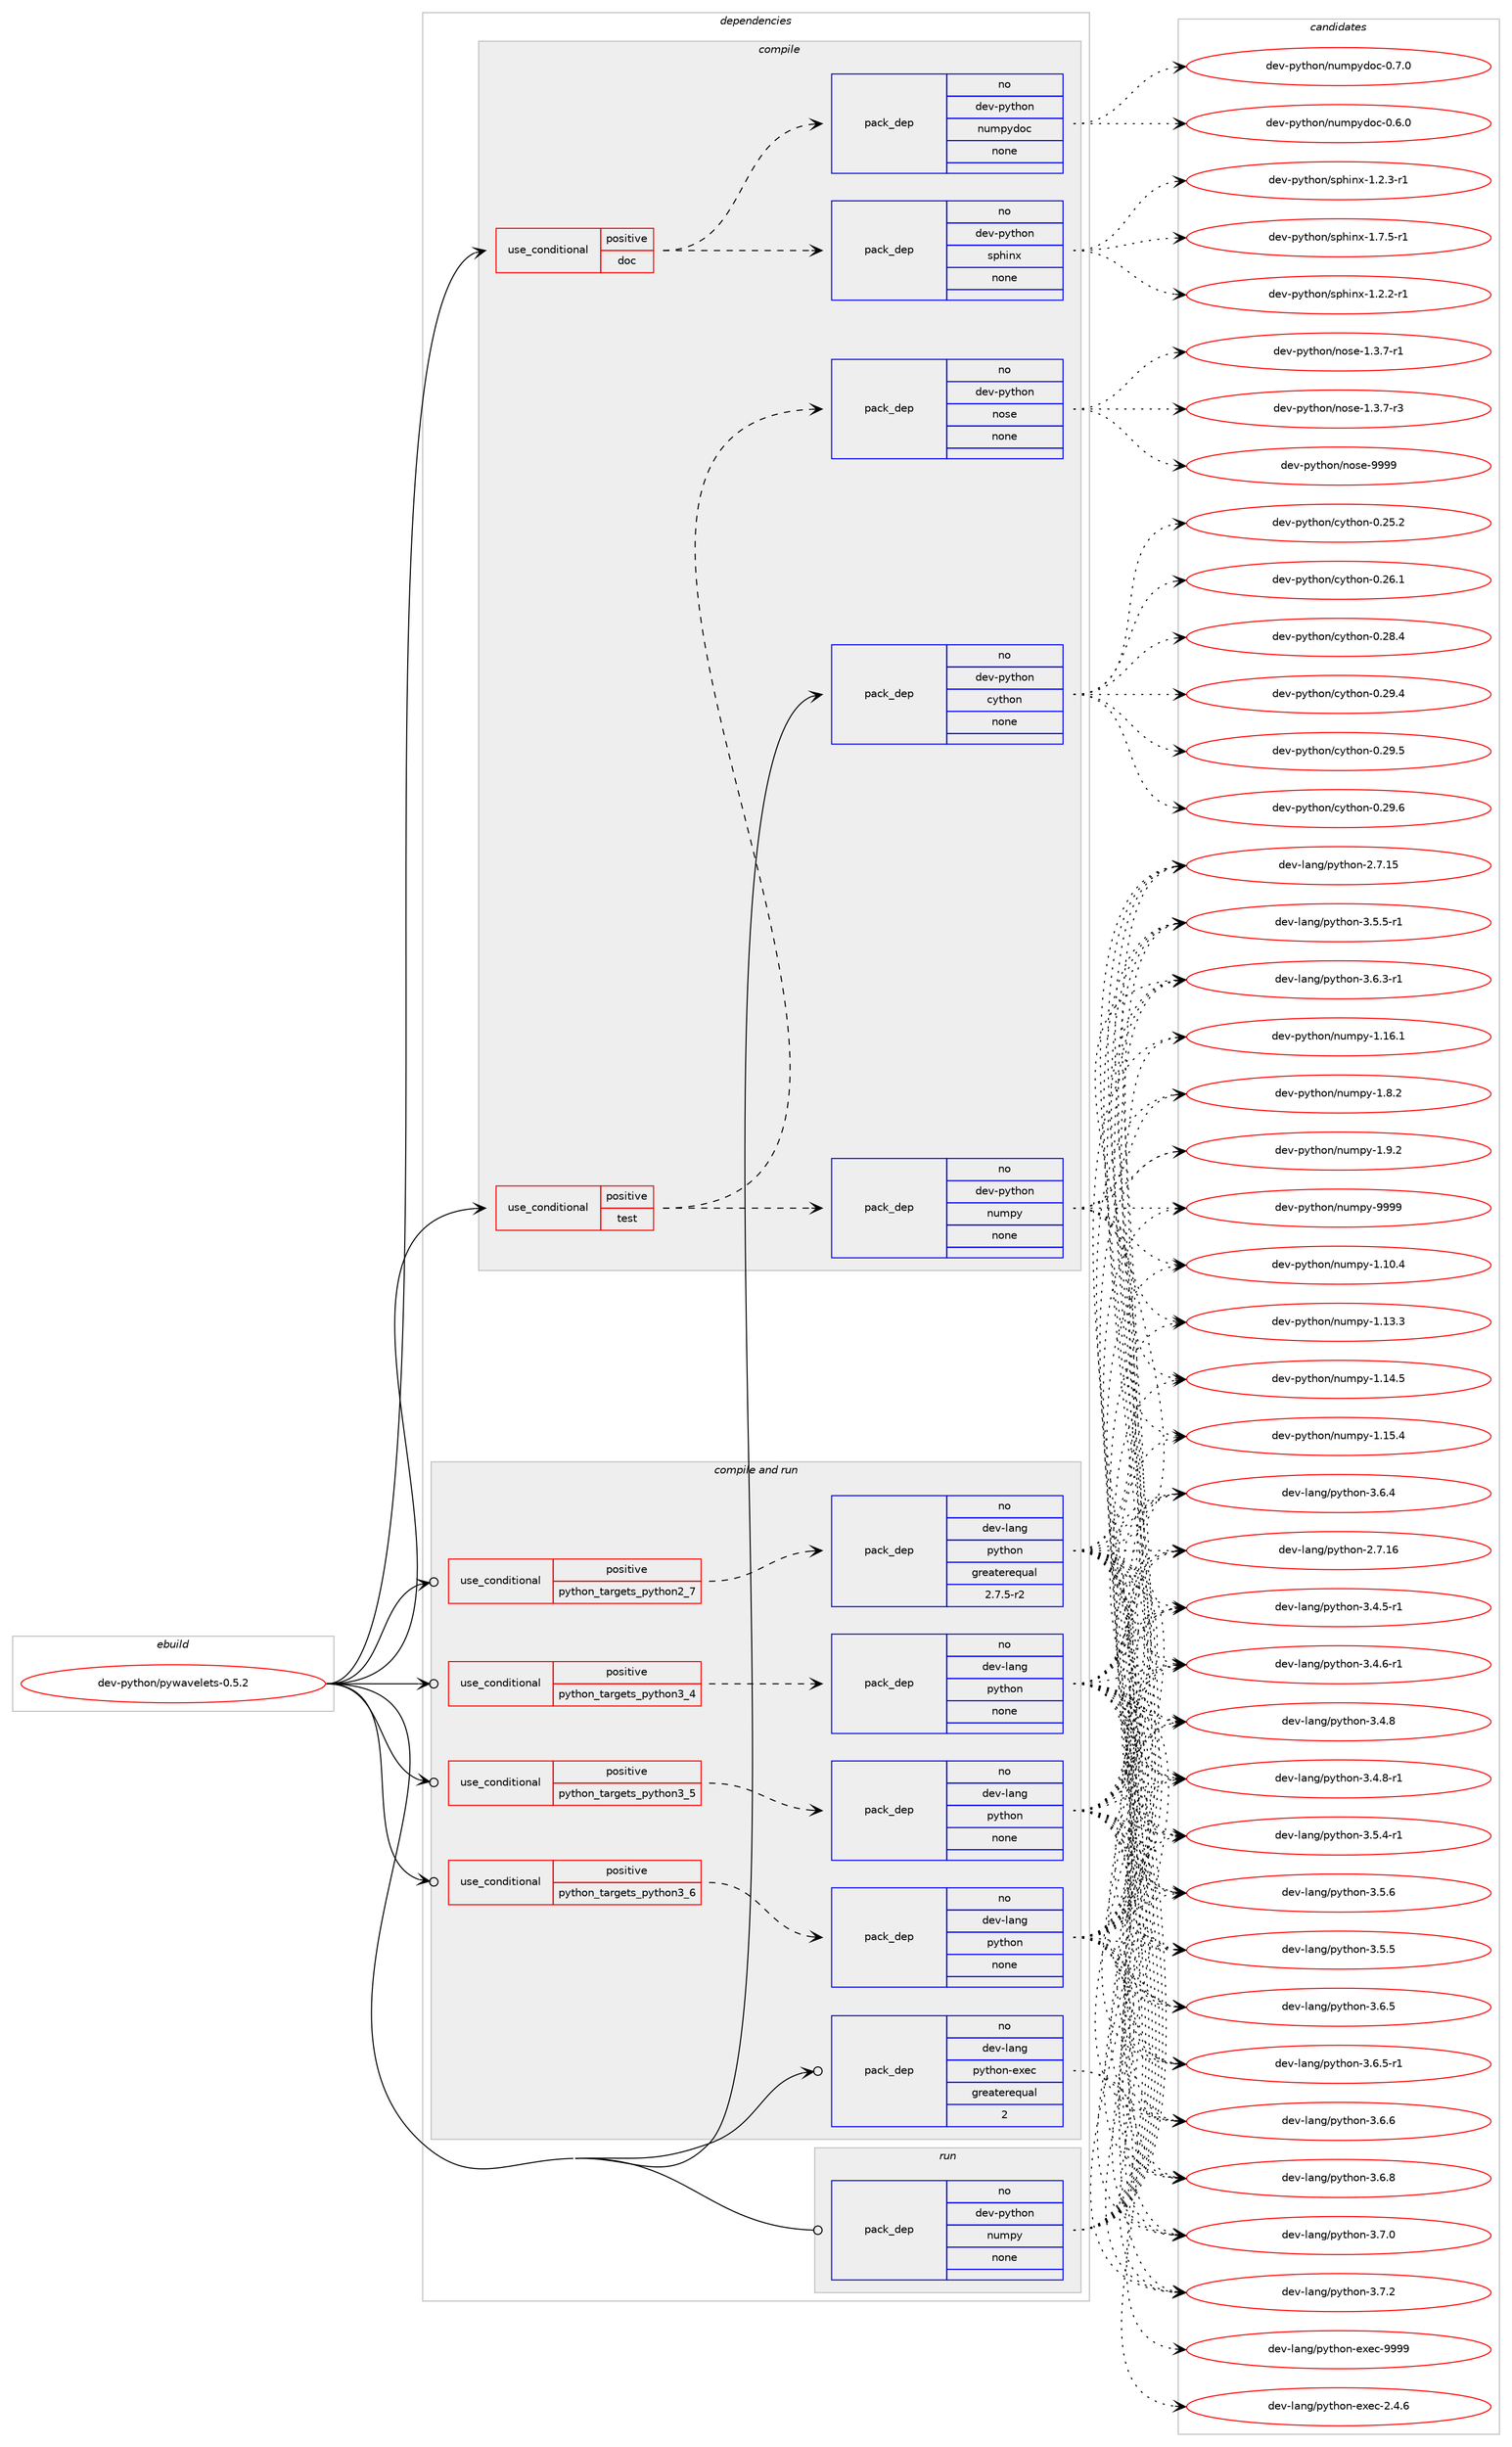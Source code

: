 digraph prolog {

# *************
# Graph options
# *************

newrank=true;
concentrate=true;
compound=true;
graph [rankdir=LR,fontname=Helvetica,fontsize=10,ranksep=1.5];#, ranksep=2.5, nodesep=0.2];
edge  [arrowhead=vee];
node  [fontname=Helvetica,fontsize=10];

# **********
# The ebuild
# **********

subgraph cluster_leftcol {
color=gray;
rank=same;
label=<<i>ebuild</i>>;
id [label="dev-python/pywavelets-0.5.2", color=red, width=4, href="../dev-python/pywavelets-0.5.2.svg"];
}

# ****************
# The dependencies
# ****************

subgraph cluster_midcol {
color=gray;
label=<<i>dependencies</i>>;
subgraph cluster_compile {
fillcolor="#eeeeee";
style=filled;
label=<<i>compile</i>>;
subgraph cond383325 {
dependency1437624 [label=<<TABLE BORDER="0" CELLBORDER="1" CELLSPACING="0" CELLPADDING="4"><TR><TD ROWSPAN="3" CELLPADDING="10">use_conditional</TD></TR><TR><TD>positive</TD></TR><TR><TD>doc</TD></TR></TABLE>>, shape=none, color=red];
subgraph pack1030940 {
dependency1437625 [label=<<TABLE BORDER="0" CELLBORDER="1" CELLSPACING="0" CELLPADDING="4" WIDTH="220"><TR><TD ROWSPAN="6" CELLPADDING="30">pack_dep</TD></TR><TR><TD WIDTH="110">no</TD></TR><TR><TD>dev-python</TD></TR><TR><TD>sphinx</TD></TR><TR><TD>none</TD></TR><TR><TD></TD></TR></TABLE>>, shape=none, color=blue];
}
dependency1437624:e -> dependency1437625:w [weight=20,style="dashed",arrowhead="vee"];
subgraph pack1030941 {
dependency1437626 [label=<<TABLE BORDER="0" CELLBORDER="1" CELLSPACING="0" CELLPADDING="4" WIDTH="220"><TR><TD ROWSPAN="6" CELLPADDING="30">pack_dep</TD></TR><TR><TD WIDTH="110">no</TD></TR><TR><TD>dev-python</TD></TR><TR><TD>numpydoc</TD></TR><TR><TD>none</TD></TR><TR><TD></TD></TR></TABLE>>, shape=none, color=blue];
}
dependency1437624:e -> dependency1437626:w [weight=20,style="dashed",arrowhead="vee"];
}
id:e -> dependency1437624:w [weight=20,style="solid",arrowhead="vee"];
subgraph cond383326 {
dependency1437627 [label=<<TABLE BORDER="0" CELLBORDER="1" CELLSPACING="0" CELLPADDING="4"><TR><TD ROWSPAN="3" CELLPADDING="10">use_conditional</TD></TR><TR><TD>positive</TD></TR><TR><TD>test</TD></TR></TABLE>>, shape=none, color=red];
subgraph pack1030942 {
dependency1437628 [label=<<TABLE BORDER="0" CELLBORDER="1" CELLSPACING="0" CELLPADDING="4" WIDTH="220"><TR><TD ROWSPAN="6" CELLPADDING="30">pack_dep</TD></TR><TR><TD WIDTH="110">no</TD></TR><TR><TD>dev-python</TD></TR><TR><TD>numpy</TD></TR><TR><TD>none</TD></TR><TR><TD></TD></TR></TABLE>>, shape=none, color=blue];
}
dependency1437627:e -> dependency1437628:w [weight=20,style="dashed",arrowhead="vee"];
subgraph pack1030943 {
dependency1437629 [label=<<TABLE BORDER="0" CELLBORDER="1" CELLSPACING="0" CELLPADDING="4" WIDTH="220"><TR><TD ROWSPAN="6" CELLPADDING="30">pack_dep</TD></TR><TR><TD WIDTH="110">no</TD></TR><TR><TD>dev-python</TD></TR><TR><TD>nose</TD></TR><TR><TD>none</TD></TR><TR><TD></TD></TR></TABLE>>, shape=none, color=blue];
}
dependency1437627:e -> dependency1437629:w [weight=20,style="dashed",arrowhead="vee"];
}
id:e -> dependency1437627:w [weight=20,style="solid",arrowhead="vee"];
subgraph pack1030944 {
dependency1437630 [label=<<TABLE BORDER="0" CELLBORDER="1" CELLSPACING="0" CELLPADDING="4" WIDTH="220"><TR><TD ROWSPAN="6" CELLPADDING="30">pack_dep</TD></TR><TR><TD WIDTH="110">no</TD></TR><TR><TD>dev-python</TD></TR><TR><TD>cython</TD></TR><TR><TD>none</TD></TR><TR><TD></TD></TR></TABLE>>, shape=none, color=blue];
}
id:e -> dependency1437630:w [weight=20,style="solid",arrowhead="vee"];
}
subgraph cluster_compileandrun {
fillcolor="#eeeeee";
style=filled;
label=<<i>compile and run</i>>;
subgraph cond383327 {
dependency1437631 [label=<<TABLE BORDER="0" CELLBORDER="1" CELLSPACING="0" CELLPADDING="4"><TR><TD ROWSPAN="3" CELLPADDING="10">use_conditional</TD></TR><TR><TD>positive</TD></TR><TR><TD>python_targets_python2_7</TD></TR></TABLE>>, shape=none, color=red];
subgraph pack1030945 {
dependency1437632 [label=<<TABLE BORDER="0" CELLBORDER="1" CELLSPACING="0" CELLPADDING="4" WIDTH="220"><TR><TD ROWSPAN="6" CELLPADDING="30">pack_dep</TD></TR><TR><TD WIDTH="110">no</TD></TR><TR><TD>dev-lang</TD></TR><TR><TD>python</TD></TR><TR><TD>greaterequal</TD></TR><TR><TD>2.7.5-r2</TD></TR></TABLE>>, shape=none, color=blue];
}
dependency1437631:e -> dependency1437632:w [weight=20,style="dashed",arrowhead="vee"];
}
id:e -> dependency1437631:w [weight=20,style="solid",arrowhead="odotvee"];
subgraph cond383328 {
dependency1437633 [label=<<TABLE BORDER="0" CELLBORDER="1" CELLSPACING="0" CELLPADDING="4"><TR><TD ROWSPAN="3" CELLPADDING="10">use_conditional</TD></TR><TR><TD>positive</TD></TR><TR><TD>python_targets_python3_4</TD></TR></TABLE>>, shape=none, color=red];
subgraph pack1030946 {
dependency1437634 [label=<<TABLE BORDER="0" CELLBORDER="1" CELLSPACING="0" CELLPADDING="4" WIDTH="220"><TR><TD ROWSPAN="6" CELLPADDING="30">pack_dep</TD></TR><TR><TD WIDTH="110">no</TD></TR><TR><TD>dev-lang</TD></TR><TR><TD>python</TD></TR><TR><TD>none</TD></TR><TR><TD></TD></TR></TABLE>>, shape=none, color=blue];
}
dependency1437633:e -> dependency1437634:w [weight=20,style="dashed",arrowhead="vee"];
}
id:e -> dependency1437633:w [weight=20,style="solid",arrowhead="odotvee"];
subgraph cond383329 {
dependency1437635 [label=<<TABLE BORDER="0" CELLBORDER="1" CELLSPACING="0" CELLPADDING="4"><TR><TD ROWSPAN="3" CELLPADDING="10">use_conditional</TD></TR><TR><TD>positive</TD></TR><TR><TD>python_targets_python3_5</TD></TR></TABLE>>, shape=none, color=red];
subgraph pack1030947 {
dependency1437636 [label=<<TABLE BORDER="0" CELLBORDER="1" CELLSPACING="0" CELLPADDING="4" WIDTH="220"><TR><TD ROWSPAN="6" CELLPADDING="30">pack_dep</TD></TR><TR><TD WIDTH="110">no</TD></TR><TR><TD>dev-lang</TD></TR><TR><TD>python</TD></TR><TR><TD>none</TD></TR><TR><TD></TD></TR></TABLE>>, shape=none, color=blue];
}
dependency1437635:e -> dependency1437636:w [weight=20,style="dashed",arrowhead="vee"];
}
id:e -> dependency1437635:w [weight=20,style="solid",arrowhead="odotvee"];
subgraph cond383330 {
dependency1437637 [label=<<TABLE BORDER="0" CELLBORDER="1" CELLSPACING="0" CELLPADDING="4"><TR><TD ROWSPAN="3" CELLPADDING="10">use_conditional</TD></TR><TR><TD>positive</TD></TR><TR><TD>python_targets_python3_6</TD></TR></TABLE>>, shape=none, color=red];
subgraph pack1030948 {
dependency1437638 [label=<<TABLE BORDER="0" CELLBORDER="1" CELLSPACING="0" CELLPADDING="4" WIDTH="220"><TR><TD ROWSPAN="6" CELLPADDING="30">pack_dep</TD></TR><TR><TD WIDTH="110">no</TD></TR><TR><TD>dev-lang</TD></TR><TR><TD>python</TD></TR><TR><TD>none</TD></TR><TR><TD></TD></TR></TABLE>>, shape=none, color=blue];
}
dependency1437637:e -> dependency1437638:w [weight=20,style="dashed",arrowhead="vee"];
}
id:e -> dependency1437637:w [weight=20,style="solid",arrowhead="odotvee"];
subgraph pack1030949 {
dependency1437639 [label=<<TABLE BORDER="0" CELLBORDER="1" CELLSPACING="0" CELLPADDING="4" WIDTH="220"><TR><TD ROWSPAN="6" CELLPADDING="30">pack_dep</TD></TR><TR><TD WIDTH="110">no</TD></TR><TR><TD>dev-lang</TD></TR><TR><TD>python-exec</TD></TR><TR><TD>greaterequal</TD></TR><TR><TD>2</TD></TR></TABLE>>, shape=none, color=blue];
}
id:e -> dependency1437639:w [weight=20,style="solid",arrowhead="odotvee"];
}
subgraph cluster_run {
fillcolor="#eeeeee";
style=filled;
label=<<i>run</i>>;
subgraph pack1030950 {
dependency1437640 [label=<<TABLE BORDER="0" CELLBORDER="1" CELLSPACING="0" CELLPADDING="4" WIDTH="220"><TR><TD ROWSPAN="6" CELLPADDING="30">pack_dep</TD></TR><TR><TD WIDTH="110">no</TD></TR><TR><TD>dev-python</TD></TR><TR><TD>numpy</TD></TR><TR><TD>none</TD></TR><TR><TD></TD></TR></TABLE>>, shape=none, color=blue];
}
id:e -> dependency1437640:w [weight=20,style="solid",arrowhead="odot"];
}
}

# **************
# The candidates
# **************

subgraph cluster_choices {
rank=same;
color=gray;
label=<<i>candidates</i>>;

subgraph choice1030940 {
color=black;
nodesep=1;
choice10010111845112121116104111110471151121041051101204549465046504511449 [label="dev-python/sphinx-1.2.2-r1", color=red, width=4,href="../dev-python/sphinx-1.2.2-r1.svg"];
choice10010111845112121116104111110471151121041051101204549465046514511449 [label="dev-python/sphinx-1.2.3-r1", color=red, width=4,href="../dev-python/sphinx-1.2.3-r1.svg"];
choice10010111845112121116104111110471151121041051101204549465546534511449 [label="dev-python/sphinx-1.7.5-r1", color=red, width=4,href="../dev-python/sphinx-1.7.5-r1.svg"];
dependency1437625:e -> choice10010111845112121116104111110471151121041051101204549465046504511449:w [style=dotted,weight="100"];
dependency1437625:e -> choice10010111845112121116104111110471151121041051101204549465046514511449:w [style=dotted,weight="100"];
dependency1437625:e -> choice10010111845112121116104111110471151121041051101204549465546534511449:w [style=dotted,weight="100"];
}
subgraph choice1030941 {
color=black;
nodesep=1;
choice100101118451121211161041111104711011710911212110011199454846544648 [label="dev-python/numpydoc-0.6.0", color=red, width=4,href="../dev-python/numpydoc-0.6.0.svg"];
choice100101118451121211161041111104711011710911212110011199454846554648 [label="dev-python/numpydoc-0.7.0", color=red, width=4,href="../dev-python/numpydoc-0.7.0.svg"];
dependency1437626:e -> choice100101118451121211161041111104711011710911212110011199454846544648:w [style=dotted,weight="100"];
dependency1437626:e -> choice100101118451121211161041111104711011710911212110011199454846554648:w [style=dotted,weight="100"];
}
subgraph choice1030942 {
color=black;
nodesep=1;
choice100101118451121211161041111104711011710911212145494649484652 [label="dev-python/numpy-1.10.4", color=red, width=4,href="../dev-python/numpy-1.10.4.svg"];
choice100101118451121211161041111104711011710911212145494649514651 [label="dev-python/numpy-1.13.3", color=red, width=4,href="../dev-python/numpy-1.13.3.svg"];
choice100101118451121211161041111104711011710911212145494649524653 [label="dev-python/numpy-1.14.5", color=red, width=4,href="../dev-python/numpy-1.14.5.svg"];
choice100101118451121211161041111104711011710911212145494649534652 [label="dev-python/numpy-1.15.4", color=red, width=4,href="../dev-python/numpy-1.15.4.svg"];
choice100101118451121211161041111104711011710911212145494649544649 [label="dev-python/numpy-1.16.1", color=red, width=4,href="../dev-python/numpy-1.16.1.svg"];
choice1001011184511212111610411111047110117109112121454946564650 [label="dev-python/numpy-1.8.2", color=red, width=4,href="../dev-python/numpy-1.8.2.svg"];
choice1001011184511212111610411111047110117109112121454946574650 [label="dev-python/numpy-1.9.2", color=red, width=4,href="../dev-python/numpy-1.9.2.svg"];
choice10010111845112121116104111110471101171091121214557575757 [label="dev-python/numpy-9999", color=red, width=4,href="../dev-python/numpy-9999.svg"];
dependency1437628:e -> choice100101118451121211161041111104711011710911212145494649484652:w [style=dotted,weight="100"];
dependency1437628:e -> choice100101118451121211161041111104711011710911212145494649514651:w [style=dotted,weight="100"];
dependency1437628:e -> choice100101118451121211161041111104711011710911212145494649524653:w [style=dotted,weight="100"];
dependency1437628:e -> choice100101118451121211161041111104711011710911212145494649534652:w [style=dotted,weight="100"];
dependency1437628:e -> choice100101118451121211161041111104711011710911212145494649544649:w [style=dotted,weight="100"];
dependency1437628:e -> choice1001011184511212111610411111047110117109112121454946564650:w [style=dotted,weight="100"];
dependency1437628:e -> choice1001011184511212111610411111047110117109112121454946574650:w [style=dotted,weight="100"];
dependency1437628:e -> choice10010111845112121116104111110471101171091121214557575757:w [style=dotted,weight="100"];
}
subgraph choice1030943 {
color=black;
nodesep=1;
choice10010111845112121116104111110471101111151014549465146554511449 [label="dev-python/nose-1.3.7-r1", color=red, width=4,href="../dev-python/nose-1.3.7-r1.svg"];
choice10010111845112121116104111110471101111151014549465146554511451 [label="dev-python/nose-1.3.7-r3", color=red, width=4,href="../dev-python/nose-1.3.7-r3.svg"];
choice10010111845112121116104111110471101111151014557575757 [label="dev-python/nose-9999", color=red, width=4,href="../dev-python/nose-9999.svg"];
dependency1437629:e -> choice10010111845112121116104111110471101111151014549465146554511449:w [style=dotted,weight="100"];
dependency1437629:e -> choice10010111845112121116104111110471101111151014549465146554511451:w [style=dotted,weight="100"];
dependency1437629:e -> choice10010111845112121116104111110471101111151014557575757:w [style=dotted,weight="100"];
}
subgraph choice1030944 {
color=black;
nodesep=1;
choice10010111845112121116104111110479912111610411111045484650534650 [label="dev-python/cython-0.25.2", color=red, width=4,href="../dev-python/cython-0.25.2.svg"];
choice10010111845112121116104111110479912111610411111045484650544649 [label="dev-python/cython-0.26.1", color=red, width=4,href="../dev-python/cython-0.26.1.svg"];
choice10010111845112121116104111110479912111610411111045484650564652 [label="dev-python/cython-0.28.4", color=red, width=4,href="../dev-python/cython-0.28.4.svg"];
choice10010111845112121116104111110479912111610411111045484650574652 [label="dev-python/cython-0.29.4", color=red, width=4,href="../dev-python/cython-0.29.4.svg"];
choice10010111845112121116104111110479912111610411111045484650574653 [label="dev-python/cython-0.29.5", color=red, width=4,href="../dev-python/cython-0.29.5.svg"];
choice10010111845112121116104111110479912111610411111045484650574654 [label="dev-python/cython-0.29.6", color=red, width=4,href="../dev-python/cython-0.29.6.svg"];
dependency1437630:e -> choice10010111845112121116104111110479912111610411111045484650534650:w [style=dotted,weight="100"];
dependency1437630:e -> choice10010111845112121116104111110479912111610411111045484650544649:w [style=dotted,weight="100"];
dependency1437630:e -> choice10010111845112121116104111110479912111610411111045484650564652:w [style=dotted,weight="100"];
dependency1437630:e -> choice10010111845112121116104111110479912111610411111045484650574652:w [style=dotted,weight="100"];
dependency1437630:e -> choice10010111845112121116104111110479912111610411111045484650574653:w [style=dotted,weight="100"];
dependency1437630:e -> choice10010111845112121116104111110479912111610411111045484650574654:w [style=dotted,weight="100"];
}
subgraph choice1030945 {
color=black;
nodesep=1;
choice10010111845108971101034711212111610411111045504655464953 [label="dev-lang/python-2.7.15", color=red, width=4,href="../dev-lang/python-2.7.15.svg"];
choice10010111845108971101034711212111610411111045504655464954 [label="dev-lang/python-2.7.16", color=red, width=4,href="../dev-lang/python-2.7.16.svg"];
choice1001011184510897110103471121211161041111104551465246534511449 [label="dev-lang/python-3.4.5-r1", color=red, width=4,href="../dev-lang/python-3.4.5-r1.svg"];
choice1001011184510897110103471121211161041111104551465246544511449 [label="dev-lang/python-3.4.6-r1", color=red, width=4,href="../dev-lang/python-3.4.6-r1.svg"];
choice100101118451089711010347112121116104111110455146524656 [label="dev-lang/python-3.4.8", color=red, width=4,href="../dev-lang/python-3.4.8.svg"];
choice1001011184510897110103471121211161041111104551465246564511449 [label="dev-lang/python-3.4.8-r1", color=red, width=4,href="../dev-lang/python-3.4.8-r1.svg"];
choice1001011184510897110103471121211161041111104551465346524511449 [label="dev-lang/python-3.5.4-r1", color=red, width=4,href="../dev-lang/python-3.5.4-r1.svg"];
choice100101118451089711010347112121116104111110455146534653 [label="dev-lang/python-3.5.5", color=red, width=4,href="../dev-lang/python-3.5.5.svg"];
choice1001011184510897110103471121211161041111104551465346534511449 [label="dev-lang/python-3.5.5-r1", color=red, width=4,href="../dev-lang/python-3.5.5-r1.svg"];
choice100101118451089711010347112121116104111110455146534654 [label="dev-lang/python-3.5.6", color=red, width=4,href="../dev-lang/python-3.5.6.svg"];
choice1001011184510897110103471121211161041111104551465446514511449 [label="dev-lang/python-3.6.3-r1", color=red, width=4,href="../dev-lang/python-3.6.3-r1.svg"];
choice100101118451089711010347112121116104111110455146544652 [label="dev-lang/python-3.6.4", color=red, width=4,href="../dev-lang/python-3.6.4.svg"];
choice100101118451089711010347112121116104111110455146544653 [label="dev-lang/python-3.6.5", color=red, width=4,href="../dev-lang/python-3.6.5.svg"];
choice1001011184510897110103471121211161041111104551465446534511449 [label="dev-lang/python-3.6.5-r1", color=red, width=4,href="../dev-lang/python-3.6.5-r1.svg"];
choice100101118451089711010347112121116104111110455146544654 [label="dev-lang/python-3.6.6", color=red, width=4,href="../dev-lang/python-3.6.6.svg"];
choice100101118451089711010347112121116104111110455146544656 [label="dev-lang/python-3.6.8", color=red, width=4,href="../dev-lang/python-3.6.8.svg"];
choice100101118451089711010347112121116104111110455146554648 [label="dev-lang/python-3.7.0", color=red, width=4,href="../dev-lang/python-3.7.0.svg"];
choice100101118451089711010347112121116104111110455146554650 [label="dev-lang/python-3.7.2", color=red, width=4,href="../dev-lang/python-3.7.2.svg"];
dependency1437632:e -> choice10010111845108971101034711212111610411111045504655464953:w [style=dotted,weight="100"];
dependency1437632:e -> choice10010111845108971101034711212111610411111045504655464954:w [style=dotted,weight="100"];
dependency1437632:e -> choice1001011184510897110103471121211161041111104551465246534511449:w [style=dotted,weight="100"];
dependency1437632:e -> choice1001011184510897110103471121211161041111104551465246544511449:w [style=dotted,weight="100"];
dependency1437632:e -> choice100101118451089711010347112121116104111110455146524656:w [style=dotted,weight="100"];
dependency1437632:e -> choice1001011184510897110103471121211161041111104551465246564511449:w [style=dotted,weight="100"];
dependency1437632:e -> choice1001011184510897110103471121211161041111104551465346524511449:w [style=dotted,weight="100"];
dependency1437632:e -> choice100101118451089711010347112121116104111110455146534653:w [style=dotted,weight="100"];
dependency1437632:e -> choice1001011184510897110103471121211161041111104551465346534511449:w [style=dotted,weight="100"];
dependency1437632:e -> choice100101118451089711010347112121116104111110455146534654:w [style=dotted,weight="100"];
dependency1437632:e -> choice1001011184510897110103471121211161041111104551465446514511449:w [style=dotted,weight="100"];
dependency1437632:e -> choice100101118451089711010347112121116104111110455146544652:w [style=dotted,weight="100"];
dependency1437632:e -> choice100101118451089711010347112121116104111110455146544653:w [style=dotted,weight="100"];
dependency1437632:e -> choice1001011184510897110103471121211161041111104551465446534511449:w [style=dotted,weight="100"];
dependency1437632:e -> choice100101118451089711010347112121116104111110455146544654:w [style=dotted,weight="100"];
dependency1437632:e -> choice100101118451089711010347112121116104111110455146544656:w [style=dotted,weight="100"];
dependency1437632:e -> choice100101118451089711010347112121116104111110455146554648:w [style=dotted,weight="100"];
dependency1437632:e -> choice100101118451089711010347112121116104111110455146554650:w [style=dotted,weight="100"];
}
subgraph choice1030946 {
color=black;
nodesep=1;
choice10010111845108971101034711212111610411111045504655464953 [label="dev-lang/python-2.7.15", color=red, width=4,href="../dev-lang/python-2.7.15.svg"];
choice10010111845108971101034711212111610411111045504655464954 [label="dev-lang/python-2.7.16", color=red, width=4,href="../dev-lang/python-2.7.16.svg"];
choice1001011184510897110103471121211161041111104551465246534511449 [label="dev-lang/python-3.4.5-r1", color=red, width=4,href="../dev-lang/python-3.4.5-r1.svg"];
choice1001011184510897110103471121211161041111104551465246544511449 [label="dev-lang/python-3.4.6-r1", color=red, width=4,href="../dev-lang/python-3.4.6-r1.svg"];
choice100101118451089711010347112121116104111110455146524656 [label="dev-lang/python-3.4.8", color=red, width=4,href="../dev-lang/python-3.4.8.svg"];
choice1001011184510897110103471121211161041111104551465246564511449 [label="dev-lang/python-3.4.8-r1", color=red, width=4,href="../dev-lang/python-3.4.8-r1.svg"];
choice1001011184510897110103471121211161041111104551465346524511449 [label="dev-lang/python-3.5.4-r1", color=red, width=4,href="../dev-lang/python-3.5.4-r1.svg"];
choice100101118451089711010347112121116104111110455146534653 [label="dev-lang/python-3.5.5", color=red, width=4,href="../dev-lang/python-3.5.5.svg"];
choice1001011184510897110103471121211161041111104551465346534511449 [label="dev-lang/python-3.5.5-r1", color=red, width=4,href="../dev-lang/python-3.5.5-r1.svg"];
choice100101118451089711010347112121116104111110455146534654 [label="dev-lang/python-3.5.6", color=red, width=4,href="../dev-lang/python-3.5.6.svg"];
choice1001011184510897110103471121211161041111104551465446514511449 [label="dev-lang/python-3.6.3-r1", color=red, width=4,href="../dev-lang/python-3.6.3-r1.svg"];
choice100101118451089711010347112121116104111110455146544652 [label="dev-lang/python-3.6.4", color=red, width=4,href="../dev-lang/python-3.6.4.svg"];
choice100101118451089711010347112121116104111110455146544653 [label="dev-lang/python-3.6.5", color=red, width=4,href="../dev-lang/python-3.6.5.svg"];
choice1001011184510897110103471121211161041111104551465446534511449 [label="dev-lang/python-3.6.5-r1", color=red, width=4,href="../dev-lang/python-3.6.5-r1.svg"];
choice100101118451089711010347112121116104111110455146544654 [label="dev-lang/python-3.6.6", color=red, width=4,href="../dev-lang/python-3.6.6.svg"];
choice100101118451089711010347112121116104111110455146544656 [label="dev-lang/python-3.6.8", color=red, width=4,href="../dev-lang/python-3.6.8.svg"];
choice100101118451089711010347112121116104111110455146554648 [label="dev-lang/python-3.7.0", color=red, width=4,href="../dev-lang/python-3.7.0.svg"];
choice100101118451089711010347112121116104111110455146554650 [label="dev-lang/python-3.7.2", color=red, width=4,href="../dev-lang/python-3.7.2.svg"];
dependency1437634:e -> choice10010111845108971101034711212111610411111045504655464953:w [style=dotted,weight="100"];
dependency1437634:e -> choice10010111845108971101034711212111610411111045504655464954:w [style=dotted,weight="100"];
dependency1437634:e -> choice1001011184510897110103471121211161041111104551465246534511449:w [style=dotted,weight="100"];
dependency1437634:e -> choice1001011184510897110103471121211161041111104551465246544511449:w [style=dotted,weight="100"];
dependency1437634:e -> choice100101118451089711010347112121116104111110455146524656:w [style=dotted,weight="100"];
dependency1437634:e -> choice1001011184510897110103471121211161041111104551465246564511449:w [style=dotted,weight="100"];
dependency1437634:e -> choice1001011184510897110103471121211161041111104551465346524511449:w [style=dotted,weight="100"];
dependency1437634:e -> choice100101118451089711010347112121116104111110455146534653:w [style=dotted,weight="100"];
dependency1437634:e -> choice1001011184510897110103471121211161041111104551465346534511449:w [style=dotted,weight="100"];
dependency1437634:e -> choice100101118451089711010347112121116104111110455146534654:w [style=dotted,weight="100"];
dependency1437634:e -> choice1001011184510897110103471121211161041111104551465446514511449:w [style=dotted,weight="100"];
dependency1437634:e -> choice100101118451089711010347112121116104111110455146544652:w [style=dotted,weight="100"];
dependency1437634:e -> choice100101118451089711010347112121116104111110455146544653:w [style=dotted,weight="100"];
dependency1437634:e -> choice1001011184510897110103471121211161041111104551465446534511449:w [style=dotted,weight="100"];
dependency1437634:e -> choice100101118451089711010347112121116104111110455146544654:w [style=dotted,weight="100"];
dependency1437634:e -> choice100101118451089711010347112121116104111110455146544656:w [style=dotted,weight="100"];
dependency1437634:e -> choice100101118451089711010347112121116104111110455146554648:w [style=dotted,weight="100"];
dependency1437634:e -> choice100101118451089711010347112121116104111110455146554650:w [style=dotted,weight="100"];
}
subgraph choice1030947 {
color=black;
nodesep=1;
choice10010111845108971101034711212111610411111045504655464953 [label="dev-lang/python-2.7.15", color=red, width=4,href="../dev-lang/python-2.7.15.svg"];
choice10010111845108971101034711212111610411111045504655464954 [label="dev-lang/python-2.7.16", color=red, width=4,href="../dev-lang/python-2.7.16.svg"];
choice1001011184510897110103471121211161041111104551465246534511449 [label="dev-lang/python-3.4.5-r1", color=red, width=4,href="../dev-lang/python-3.4.5-r1.svg"];
choice1001011184510897110103471121211161041111104551465246544511449 [label="dev-lang/python-3.4.6-r1", color=red, width=4,href="../dev-lang/python-3.4.6-r1.svg"];
choice100101118451089711010347112121116104111110455146524656 [label="dev-lang/python-3.4.8", color=red, width=4,href="../dev-lang/python-3.4.8.svg"];
choice1001011184510897110103471121211161041111104551465246564511449 [label="dev-lang/python-3.4.8-r1", color=red, width=4,href="../dev-lang/python-3.4.8-r1.svg"];
choice1001011184510897110103471121211161041111104551465346524511449 [label="dev-lang/python-3.5.4-r1", color=red, width=4,href="../dev-lang/python-3.5.4-r1.svg"];
choice100101118451089711010347112121116104111110455146534653 [label="dev-lang/python-3.5.5", color=red, width=4,href="../dev-lang/python-3.5.5.svg"];
choice1001011184510897110103471121211161041111104551465346534511449 [label="dev-lang/python-3.5.5-r1", color=red, width=4,href="../dev-lang/python-3.5.5-r1.svg"];
choice100101118451089711010347112121116104111110455146534654 [label="dev-lang/python-3.5.6", color=red, width=4,href="../dev-lang/python-3.5.6.svg"];
choice1001011184510897110103471121211161041111104551465446514511449 [label="dev-lang/python-3.6.3-r1", color=red, width=4,href="../dev-lang/python-3.6.3-r1.svg"];
choice100101118451089711010347112121116104111110455146544652 [label="dev-lang/python-3.6.4", color=red, width=4,href="../dev-lang/python-3.6.4.svg"];
choice100101118451089711010347112121116104111110455146544653 [label="dev-lang/python-3.6.5", color=red, width=4,href="../dev-lang/python-3.6.5.svg"];
choice1001011184510897110103471121211161041111104551465446534511449 [label="dev-lang/python-3.6.5-r1", color=red, width=4,href="../dev-lang/python-3.6.5-r1.svg"];
choice100101118451089711010347112121116104111110455146544654 [label="dev-lang/python-3.6.6", color=red, width=4,href="../dev-lang/python-3.6.6.svg"];
choice100101118451089711010347112121116104111110455146544656 [label="dev-lang/python-3.6.8", color=red, width=4,href="../dev-lang/python-3.6.8.svg"];
choice100101118451089711010347112121116104111110455146554648 [label="dev-lang/python-3.7.0", color=red, width=4,href="../dev-lang/python-3.7.0.svg"];
choice100101118451089711010347112121116104111110455146554650 [label="dev-lang/python-3.7.2", color=red, width=4,href="../dev-lang/python-3.7.2.svg"];
dependency1437636:e -> choice10010111845108971101034711212111610411111045504655464953:w [style=dotted,weight="100"];
dependency1437636:e -> choice10010111845108971101034711212111610411111045504655464954:w [style=dotted,weight="100"];
dependency1437636:e -> choice1001011184510897110103471121211161041111104551465246534511449:w [style=dotted,weight="100"];
dependency1437636:e -> choice1001011184510897110103471121211161041111104551465246544511449:w [style=dotted,weight="100"];
dependency1437636:e -> choice100101118451089711010347112121116104111110455146524656:w [style=dotted,weight="100"];
dependency1437636:e -> choice1001011184510897110103471121211161041111104551465246564511449:w [style=dotted,weight="100"];
dependency1437636:e -> choice1001011184510897110103471121211161041111104551465346524511449:w [style=dotted,weight="100"];
dependency1437636:e -> choice100101118451089711010347112121116104111110455146534653:w [style=dotted,weight="100"];
dependency1437636:e -> choice1001011184510897110103471121211161041111104551465346534511449:w [style=dotted,weight="100"];
dependency1437636:e -> choice100101118451089711010347112121116104111110455146534654:w [style=dotted,weight="100"];
dependency1437636:e -> choice1001011184510897110103471121211161041111104551465446514511449:w [style=dotted,weight="100"];
dependency1437636:e -> choice100101118451089711010347112121116104111110455146544652:w [style=dotted,weight="100"];
dependency1437636:e -> choice100101118451089711010347112121116104111110455146544653:w [style=dotted,weight="100"];
dependency1437636:e -> choice1001011184510897110103471121211161041111104551465446534511449:w [style=dotted,weight="100"];
dependency1437636:e -> choice100101118451089711010347112121116104111110455146544654:w [style=dotted,weight="100"];
dependency1437636:e -> choice100101118451089711010347112121116104111110455146544656:w [style=dotted,weight="100"];
dependency1437636:e -> choice100101118451089711010347112121116104111110455146554648:w [style=dotted,weight="100"];
dependency1437636:e -> choice100101118451089711010347112121116104111110455146554650:w [style=dotted,weight="100"];
}
subgraph choice1030948 {
color=black;
nodesep=1;
choice10010111845108971101034711212111610411111045504655464953 [label="dev-lang/python-2.7.15", color=red, width=4,href="../dev-lang/python-2.7.15.svg"];
choice10010111845108971101034711212111610411111045504655464954 [label="dev-lang/python-2.7.16", color=red, width=4,href="../dev-lang/python-2.7.16.svg"];
choice1001011184510897110103471121211161041111104551465246534511449 [label="dev-lang/python-3.4.5-r1", color=red, width=4,href="../dev-lang/python-3.4.5-r1.svg"];
choice1001011184510897110103471121211161041111104551465246544511449 [label="dev-lang/python-3.4.6-r1", color=red, width=4,href="../dev-lang/python-3.4.6-r1.svg"];
choice100101118451089711010347112121116104111110455146524656 [label="dev-lang/python-3.4.8", color=red, width=4,href="../dev-lang/python-3.4.8.svg"];
choice1001011184510897110103471121211161041111104551465246564511449 [label="dev-lang/python-3.4.8-r1", color=red, width=4,href="../dev-lang/python-3.4.8-r1.svg"];
choice1001011184510897110103471121211161041111104551465346524511449 [label="dev-lang/python-3.5.4-r1", color=red, width=4,href="../dev-lang/python-3.5.4-r1.svg"];
choice100101118451089711010347112121116104111110455146534653 [label="dev-lang/python-3.5.5", color=red, width=4,href="../dev-lang/python-3.5.5.svg"];
choice1001011184510897110103471121211161041111104551465346534511449 [label="dev-lang/python-3.5.5-r1", color=red, width=4,href="../dev-lang/python-3.5.5-r1.svg"];
choice100101118451089711010347112121116104111110455146534654 [label="dev-lang/python-3.5.6", color=red, width=4,href="../dev-lang/python-3.5.6.svg"];
choice1001011184510897110103471121211161041111104551465446514511449 [label="dev-lang/python-3.6.3-r1", color=red, width=4,href="../dev-lang/python-3.6.3-r1.svg"];
choice100101118451089711010347112121116104111110455146544652 [label="dev-lang/python-3.6.4", color=red, width=4,href="../dev-lang/python-3.6.4.svg"];
choice100101118451089711010347112121116104111110455146544653 [label="dev-lang/python-3.6.5", color=red, width=4,href="../dev-lang/python-3.6.5.svg"];
choice1001011184510897110103471121211161041111104551465446534511449 [label="dev-lang/python-3.6.5-r1", color=red, width=4,href="../dev-lang/python-3.6.5-r1.svg"];
choice100101118451089711010347112121116104111110455146544654 [label="dev-lang/python-3.6.6", color=red, width=4,href="../dev-lang/python-3.6.6.svg"];
choice100101118451089711010347112121116104111110455146544656 [label="dev-lang/python-3.6.8", color=red, width=4,href="../dev-lang/python-3.6.8.svg"];
choice100101118451089711010347112121116104111110455146554648 [label="dev-lang/python-3.7.0", color=red, width=4,href="../dev-lang/python-3.7.0.svg"];
choice100101118451089711010347112121116104111110455146554650 [label="dev-lang/python-3.7.2", color=red, width=4,href="../dev-lang/python-3.7.2.svg"];
dependency1437638:e -> choice10010111845108971101034711212111610411111045504655464953:w [style=dotted,weight="100"];
dependency1437638:e -> choice10010111845108971101034711212111610411111045504655464954:w [style=dotted,weight="100"];
dependency1437638:e -> choice1001011184510897110103471121211161041111104551465246534511449:w [style=dotted,weight="100"];
dependency1437638:e -> choice1001011184510897110103471121211161041111104551465246544511449:w [style=dotted,weight="100"];
dependency1437638:e -> choice100101118451089711010347112121116104111110455146524656:w [style=dotted,weight="100"];
dependency1437638:e -> choice1001011184510897110103471121211161041111104551465246564511449:w [style=dotted,weight="100"];
dependency1437638:e -> choice1001011184510897110103471121211161041111104551465346524511449:w [style=dotted,weight="100"];
dependency1437638:e -> choice100101118451089711010347112121116104111110455146534653:w [style=dotted,weight="100"];
dependency1437638:e -> choice1001011184510897110103471121211161041111104551465346534511449:w [style=dotted,weight="100"];
dependency1437638:e -> choice100101118451089711010347112121116104111110455146534654:w [style=dotted,weight="100"];
dependency1437638:e -> choice1001011184510897110103471121211161041111104551465446514511449:w [style=dotted,weight="100"];
dependency1437638:e -> choice100101118451089711010347112121116104111110455146544652:w [style=dotted,weight="100"];
dependency1437638:e -> choice100101118451089711010347112121116104111110455146544653:w [style=dotted,weight="100"];
dependency1437638:e -> choice1001011184510897110103471121211161041111104551465446534511449:w [style=dotted,weight="100"];
dependency1437638:e -> choice100101118451089711010347112121116104111110455146544654:w [style=dotted,weight="100"];
dependency1437638:e -> choice100101118451089711010347112121116104111110455146544656:w [style=dotted,weight="100"];
dependency1437638:e -> choice100101118451089711010347112121116104111110455146554648:w [style=dotted,weight="100"];
dependency1437638:e -> choice100101118451089711010347112121116104111110455146554650:w [style=dotted,weight="100"];
}
subgraph choice1030949 {
color=black;
nodesep=1;
choice1001011184510897110103471121211161041111104510112010199455046524654 [label="dev-lang/python-exec-2.4.6", color=red, width=4,href="../dev-lang/python-exec-2.4.6.svg"];
choice10010111845108971101034711212111610411111045101120101994557575757 [label="dev-lang/python-exec-9999", color=red, width=4,href="../dev-lang/python-exec-9999.svg"];
dependency1437639:e -> choice1001011184510897110103471121211161041111104510112010199455046524654:w [style=dotted,weight="100"];
dependency1437639:e -> choice10010111845108971101034711212111610411111045101120101994557575757:w [style=dotted,weight="100"];
}
subgraph choice1030950 {
color=black;
nodesep=1;
choice100101118451121211161041111104711011710911212145494649484652 [label="dev-python/numpy-1.10.4", color=red, width=4,href="../dev-python/numpy-1.10.4.svg"];
choice100101118451121211161041111104711011710911212145494649514651 [label="dev-python/numpy-1.13.3", color=red, width=4,href="../dev-python/numpy-1.13.3.svg"];
choice100101118451121211161041111104711011710911212145494649524653 [label="dev-python/numpy-1.14.5", color=red, width=4,href="../dev-python/numpy-1.14.5.svg"];
choice100101118451121211161041111104711011710911212145494649534652 [label="dev-python/numpy-1.15.4", color=red, width=4,href="../dev-python/numpy-1.15.4.svg"];
choice100101118451121211161041111104711011710911212145494649544649 [label="dev-python/numpy-1.16.1", color=red, width=4,href="../dev-python/numpy-1.16.1.svg"];
choice1001011184511212111610411111047110117109112121454946564650 [label="dev-python/numpy-1.8.2", color=red, width=4,href="../dev-python/numpy-1.8.2.svg"];
choice1001011184511212111610411111047110117109112121454946574650 [label="dev-python/numpy-1.9.2", color=red, width=4,href="../dev-python/numpy-1.9.2.svg"];
choice10010111845112121116104111110471101171091121214557575757 [label="dev-python/numpy-9999", color=red, width=4,href="../dev-python/numpy-9999.svg"];
dependency1437640:e -> choice100101118451121211161041111104711011710911212145494649484652:w [style=dotted,weight="100"];
dependency1437640:e -> choice100101118451121211161041111104711011710911212145494649514651:w [style=dotted,weight="100"];
dependency1437640:e -> choice100101118451121211161041111104711011710911212145494649524653:w [style=dotted,weight="100"];
dependency1437640:e -> choice100101118451121211161041111104711011710911212145494649534652:w [style=dotted,weight="100"];
dependency1437640:e -> choice100101118451121211161041111104711011710911212145494649544649:w [style=dotted,weight="100"];
dependency1437640:e -> choice1001011184511212111610411111047110117109112121454946564650:w [style=dotted,weight="100"];
dependency1437640:e -> choice1001011184511212111610411111047110117109112121454946574650:w [style=dotted,weight="100"];
dependency1437640:e -> choice10010111845112121116104111110471101171091121214557575757:w [style=dotted,weight="100"];
}
}

}
